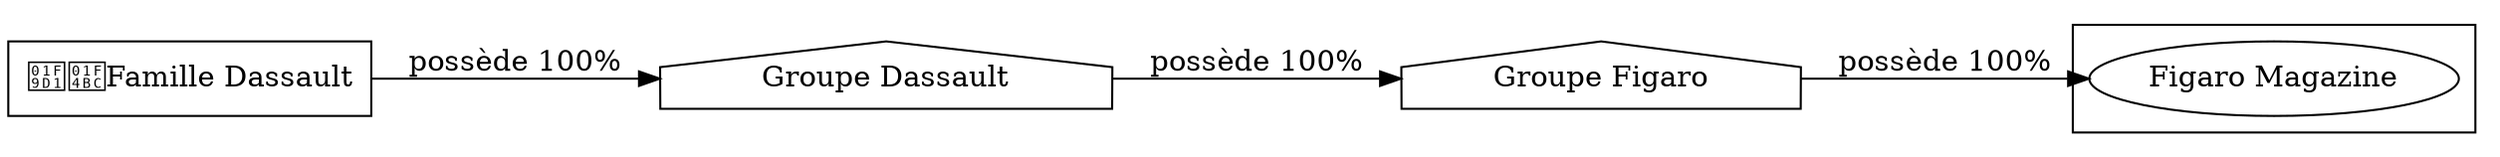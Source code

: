 digraph {
  rankdir=LR;
  subgraph roots {
    
      "famille-dassault-35"[label="🧑‍💼Famille Dassault" shape=box]
    
  }

  
    "groupe-figaro-37"[label="Groupe Figaro" shape=house]
  
    "groupe-dassault-36"[label="Groupe Dassault" shape=house]
  

  subgraph clusterLeaves {
    
      "figaro-magazine-39"[label="Figaro Magazine"]
    
  }

  
    "groupe-figaro-37" -> "figaro-magazine-39" [
      label="possède 100%"
    ]
  
    "groupe-dassault-36" -> "groupe-figaro-37" [
      label="possède 100%"
    ]
  
    "famille-dassault-35" -> "groupe-dassault-36" [
      label="possède 100%"
    ]
  
}
